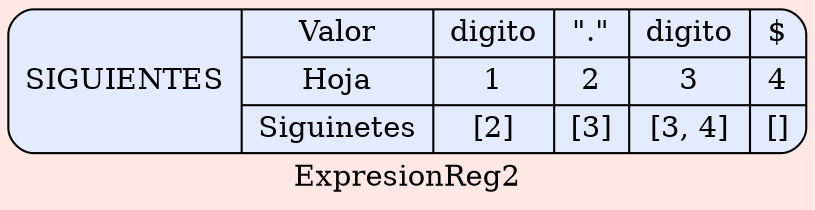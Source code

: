 digraph structs { 
  bgcolor = "#FFE8E3"   
 node [shape=Mrecord fillcolor="#E3EBFF" style =filled];
label ="ExpresionReg2"
struct1 [label="SIGUIENTES| { Valor | Hoja| Siguinetes } | 
{ digito| 1 | [2]}|
{ \".\"| 2 | [3]}|
{ digito| 3 | [3, 4]}|
{ $| 4 | []}
"];
 }